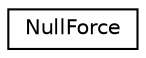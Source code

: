 digraph "Graphical Class Hierarchy"
{
  edge [fontname="Helvetica",fontsize="10",labelfontname="Helvetica",labelfontsize="10"];
  node [fontname="Helvetica",fontsize="10",shape=record];
  rankdir="LR";
  Node1 [label="NullForce",height=0.2,width=0.4,color="black", fillcolor="white", style="filled",URL="$d6/df1/struct_null_force.html",tooltip="Internal functor testing if a force&#39;s length is 0. "];
}
